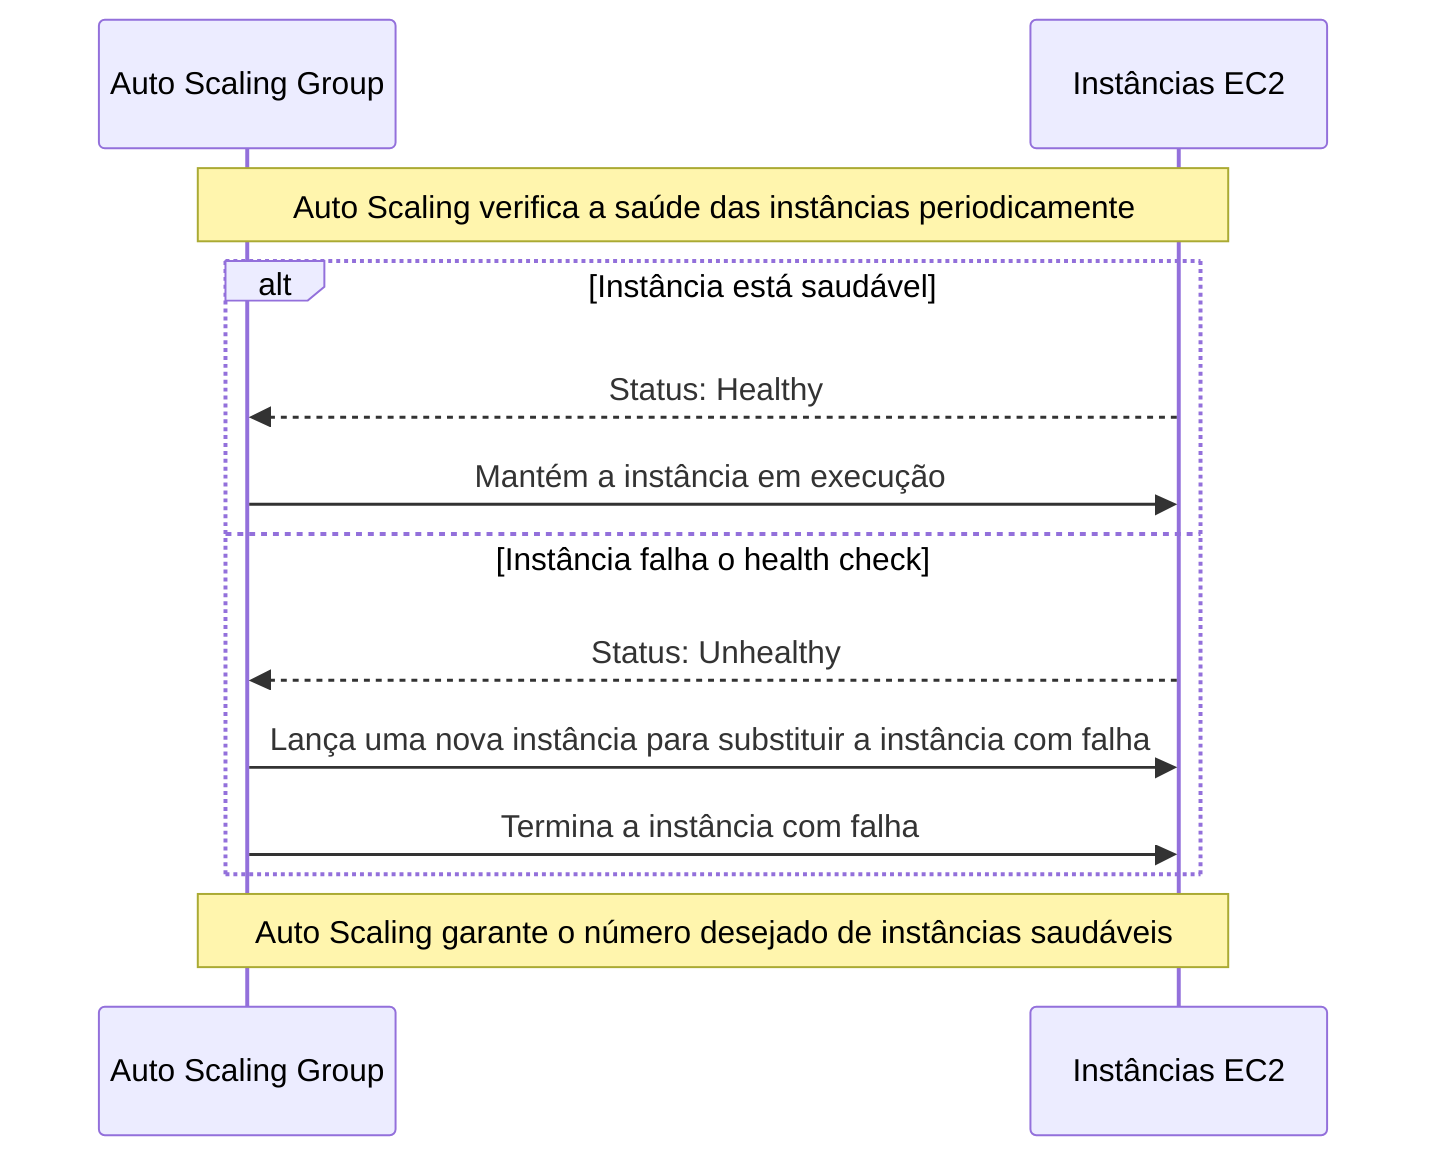sequenceDiagram
    participant AutoScalingGroup as Auto Scaling Group
    participant EC2 as Instâncias EC2

    Note over AutoScalingGroup, EC2: Auto Scaling verifica a saúde das instâncias periodicamente

    alt Instância está saudável
        EC2-->>AutoScalingGroup: Status: Healthy
        AutoScalingGroup->>EC2: Mantém a instância em execução
    else Instância falha o health check
        EC2-->>AutoScalingGroup: Status: Unhealthy
        AutoScalingGroup->>EC2: Lança uma nova instância para substituir a instância com falha
        AutoScalingGroup->>EC2: Termina a instância com falha
    end

    Note over AutoScalingGroup, EC2: Auto Scaling garante o número desejado de instâncias saudáveis